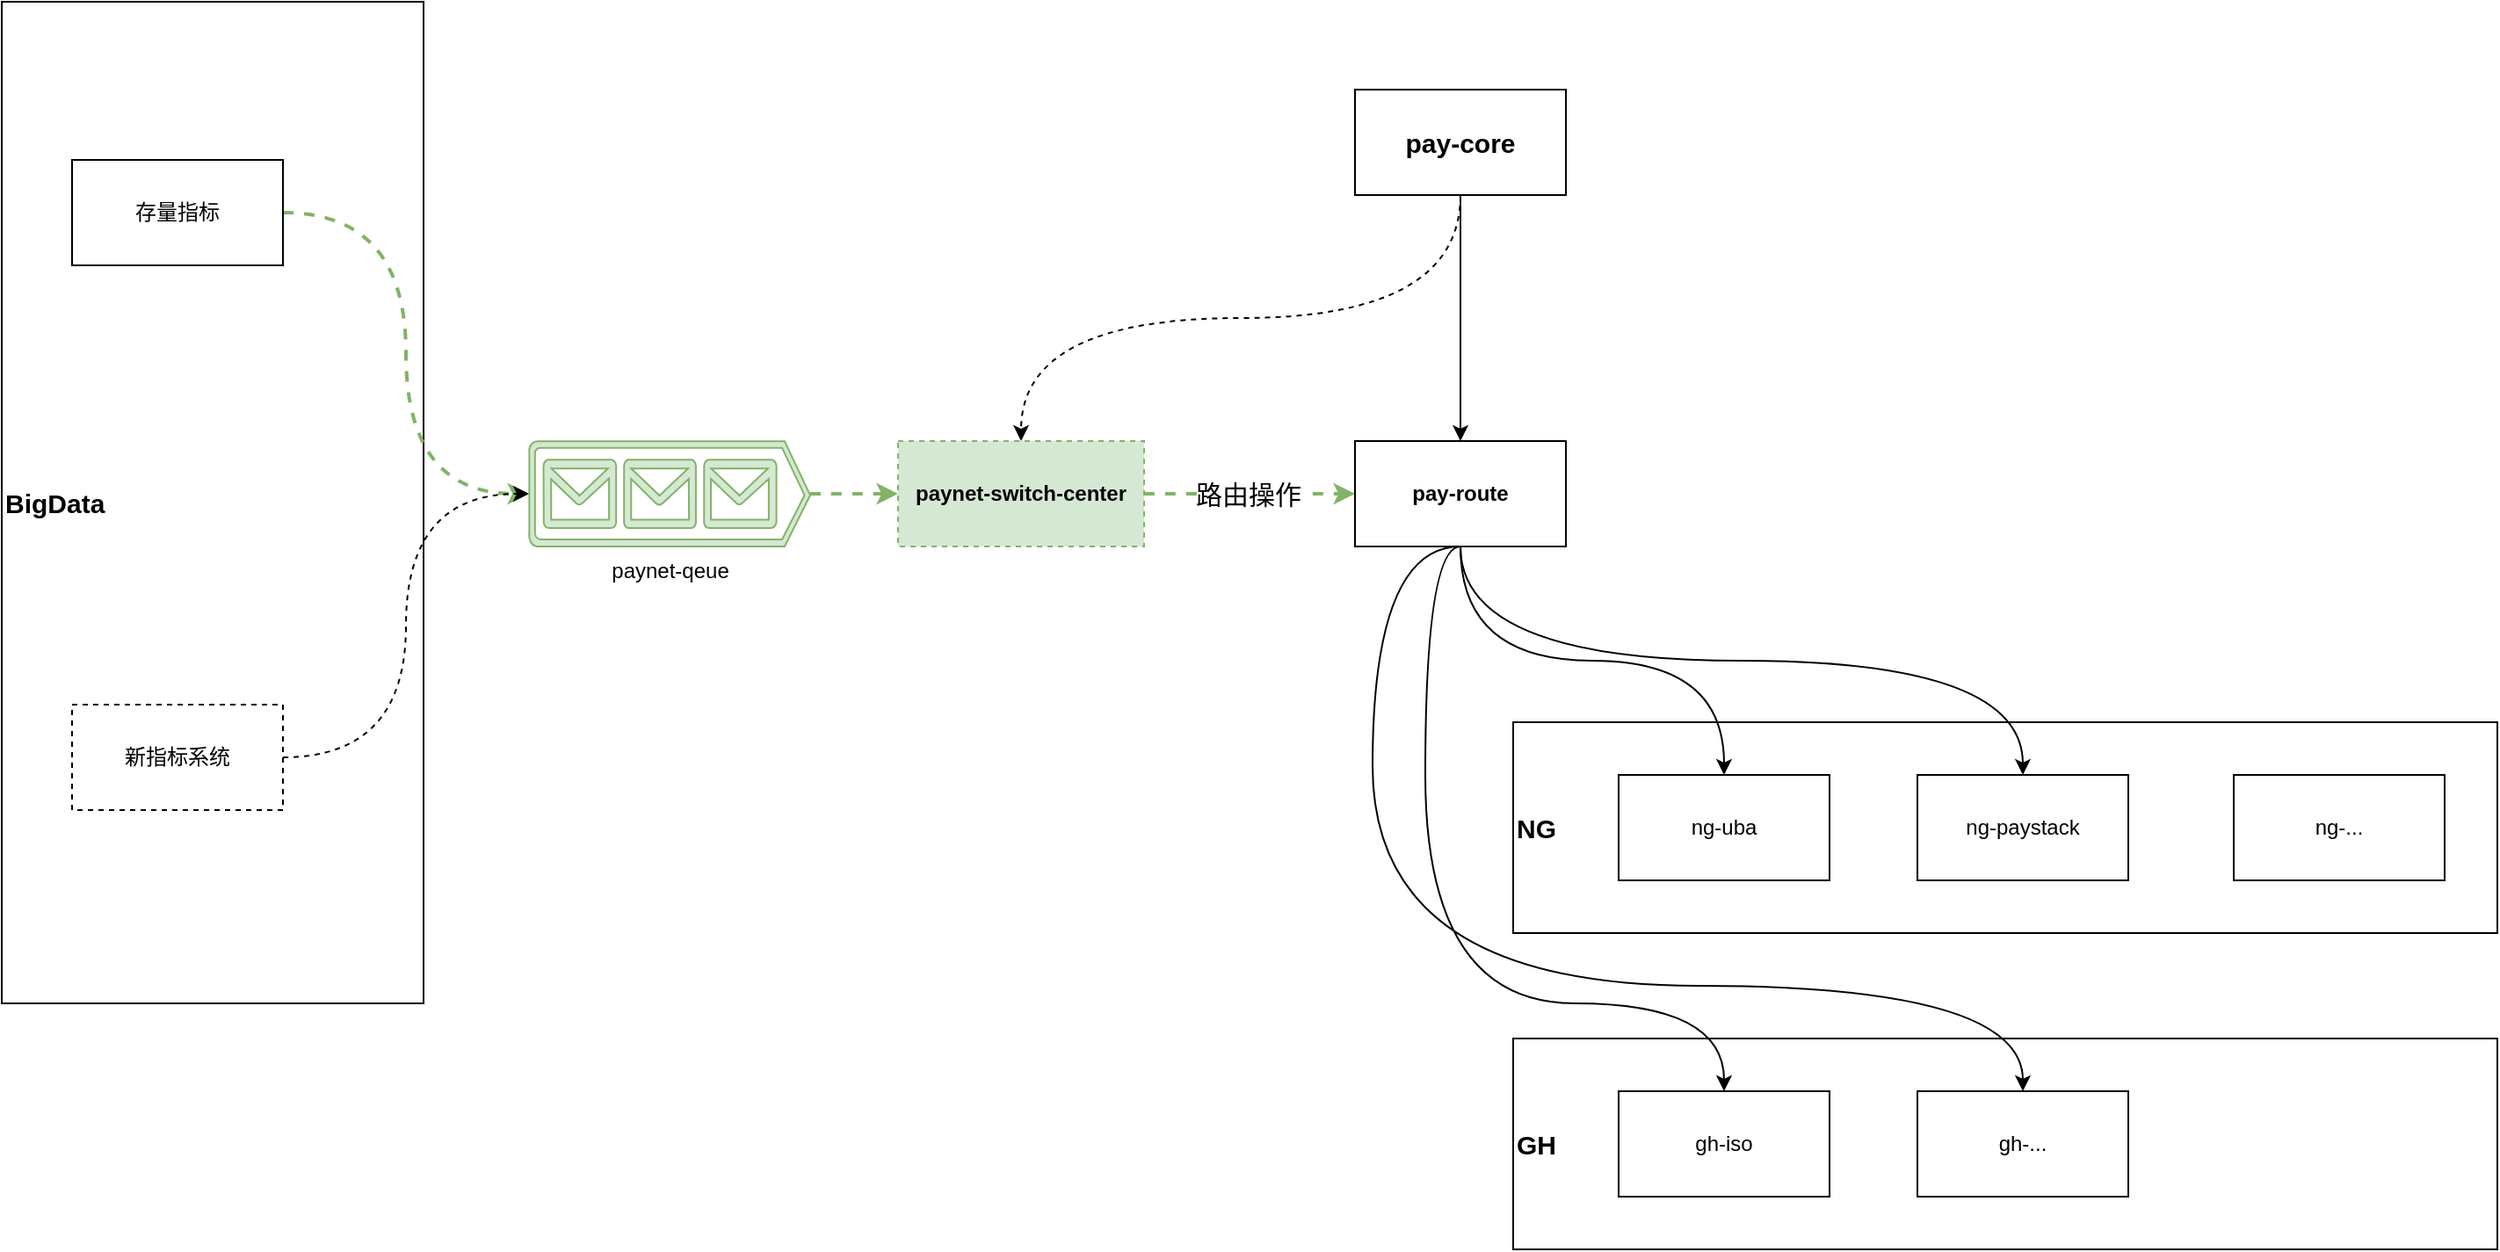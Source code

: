<mxfile version="20.8.13" type="github">
  <diagram name="第 1 页" id="7HFsUut6G2O7fMV5WUKX">
    <mxGraphModel dx="1306" dy="836" grid="1" gridSize="10" guides="1" tooltips="1" connect="1" arrows="1" fold="1" page="1" pageScale="1" pageWidth="827" pageHeight="1169" math="0" shadow="0">
      <root>
        <mxCell id="0" />
        <mxCell id="1" parent="0" />
        <mxCell id="DI-Wg3GqYIHipQklgMcU-28" value="BigData" style="rounded=0;whiteSpace=wrap;html=1;fontSize=15;align=left;fontStyle=1" vertex="1" parent="1">
          <mxGeometry x="50" y="80" width="240" height="570" as="geometry" />
        </mxCell>
        <mxCell id="DI-Wg3GqYIHipQklgMcU-15" value="GH" style="rounded=0;whiteSpace=wrap;html=1;verticalAlign=middle;fontStyle=1;fontSize=15;align=left;" vertex="1" parent="1">
          <mxGeometry x="910" y="670" width="560" height="120" as="geometry" />
        </mxCell>
        <mxCell id="DI-Wg3GqYIHipQklgMcU-14" value="NG" style="rounded=0;whiteSpace=wrap;html=1;verticalAlign=middle;fontStyle=1;fontSize=15;align=left;" vertex="1" parent="1">
          <mxGeometry x="910" y="490" width="560" height="120" as="geometry" />
        </mxCell>
        <mxCell id="DI-Wg3GqYIHipQklgMcU-7" style="edgeStyle=orthogonalEdgeStyle;rounded=0;orthogonalLoop=1;jettySize=auto;html=1;entryX=0;entryY=0.5;entryDx=0;entryDy=0;entryPerimeter=0;curved=1;dashed=1;fillColor=#d5e8d4;strokeColor=#82b366;strokeWidth=2;" edge="1" parent="1" source="DI-Wg3GqYIHipQklgMcU-1" target="DI-Wg3GqYIHipQklgMcU-6">
          <mxGeometry relative="1" as="geometry" />
        </mxCell>
        <mxCell id="DI-Wg3GqYIHipQklgMcU-1" value="存量指标" style="rounded=0;whiteSpace=wrap;html=1;" vertex="1" parent="1">
          <mxGeometry x="90" y="170" width="120" height="60" as="geometry" />
        </mxCell>
        <mxCell id="DI-Wg3GqYIHipQklgMcU-8" style="edgeStyle=orthogonalEdgeStyle;curved=1;rounded=0;orthogonalLoop=1;jettySize=auto;html=1;entryX=0;entryY=0.5;entryDx=0;entryDy=0;entryPerimeter=0;dashed=1;" edge="1" parent="1" source="DI-Wg3GqYIHipQklgMcU-2" target="DI-Wg3GqYIHipQklgMcU-6">
          <mxGeometry relative="1" as="geometry" />
        </mxCell>
        <mxCell id="DI-Wg3GqYIHipQklgMcU-2" value="新指标系统" style="rounded=0;whiteSpace=wrap;html=1;dashed=1;" vertex="1" parent="1">
          <mxGeometry x="90" y="480" width="120" height="60" as="geometry" />
        </mxCell>
        <mxCell id="DI-Wg3GqYIHipQklgMcU-19" style="edgeStyle=orthogonalEdgeStyle;curved=1;rounded=0;orthogonalLoop=1;jettySize=auto;html=1;entryX=0;entryY=0.5;entryDx=0;entryDy=0;fontSize=15;fillColor=#d5e8d4;strokeColor=#82b366;dashed=1;strokeWidth=2;" edge="1" parent="1" source="DI-Wg3GqYIHipQklgMcU-4" target="DI-Wg3GqYIHipQklgMcU-10">
          <mxGeometry relative="1" as="geometry" />
        </mxCell>
        <mxCell id="DI-Wg3GqYIHipQklgMcU-20" value="路由操作" style="edgeLabel;html=1;align=center;verticalAlign=middle;resizable=0;points=[];fontSize=15;" vertex="1" connectable="0" parent="DI-Wg3GqYIHipQklgMcU-19">
          <mxGeometry x="-0.018" relative="1" as="geometry">
            <mxPoint as="offset" />
          </mxGeometry>
        </mxCell>
        <mxCell id="DI-Wg3GqYIHipQklgMcU-4" value="paynet-switch-center" style="rounded=0;whiteSpace=wrap;html=1;dashed=1;fillColor=#d5e8d4;strokeColor=#82b366;fontStyle=1" vertex="1" parent="1">
          <mxGeometry x="560" y="330" width="140" height="60" as="geometry" />
        </mxCell>
        <mxCell id="DI-Wg3GqYIHipQklgMcU-9" style="edgeStyle=orthogonalEdgeStyle;curved=1;rounded=0;orthogonalLoop=1;jettySize=auto;html=1;entryX=0;entryY=0.5;entryDx=0;entryDy=0;dashed=1;fillColor=#d5e8d4;strokeColor=#82b366;strokeWidth=2;" edge="1" parent="1" source="DI-Wg3GqYIHipQklgMcU-6" target="DI-Wg3GqYIHipQklgMcU-4">
          <mxGeometry relative="1" as="geometry" />
        </mxCell>
        <mxCell id="DI-Wg3GqYIHipQklgMcU-6" value="paynet-qeue" style="verticalLabelPosition=bottom;html=1;verticalAlign=top;align=center;strokeColor=#82b366;fillColor=#d5e8d4;shape=mxgraph.azure.queue_generic;pointerEvents=1;" vertex="1" parent="1">
          <mxGeometry x="350" y="330" width="160" height="60" as="geometry" />
        </mxCell>
        <mxCell id="DI-Wg3GqYIHipQklgMcU-24" style="edgeStyle=orthogonalEdgeStyle;curved=1;rounded=0;orthogonalLoop=1;jettySize=auto;html=1;entryX=0.5;entryY=0;entryDx=0;entryDy=0;fontSize=15;exitX=0.5;exitY=1;exitDx=0;exitDy=0;" edge="1" parent="1" source="DI-Wg3GqYIHipQklgMcU-10" target="DI-Wg3GqYIHipQklgMcU-11">
          <mxGeometry relative="1" as="geometry" />
        </mxCell>
        <mxCell id="DI-Wg3GqYIHipQklgMcU-25" style="edgeStyle=orthogonalEdgeStyle;curved=1;rounded=0;orthogonalLoop=1;jettySize=auto;html=1;entryX=0.5;entryY=0;entryDx=0;entryDy=0;fontSize=15;exitX=0.5;exitY=1;exitDx=0;exitDy=0;" edge="1" parent="1" source="DI-Wg3GqYIHipQklgMcU-10" target="DI-Wg3GqYIHipQklgMcU-12">
          <mxGeometry relative="1" as="geometry" />
        </mxCell>
        <mxCell id="DI-Wg3GqYIHipQklgMcU-27" style="edgeStyle=orthogonalEdgeStyle;curved=1;rounded=0;orthogonalLoop=1;jettySize=auto;html=1;entryX=0.5;entryY=0;entryDx=0;entryDy=0;fontSize=15;exitX=0.5;exitY=1;exitDx=0;exitDy=0;" edge="1" parent="1" source="DI-Wg3GqYIHipQklgMcU-10" target="DI-Wg3GqYIHipQklgMcU-17">
          <mxGeometry relative="1" as="geometry">
            <Array as="points">
              <mxPoint x="830" y="390" />
              <mxPoint x="830" y="640" />
              <mxPoint x="1200" y="640" />
            </Array>
          </mxGeometry>
        </mxCell>
        <mxCell id="DI-Wg3GqYIHipQklgMcU-10" value="pay-route" style="rounded=0;whiteSpace=wrap;html=1;fontStyle=1" vertex="1" parent="1">
          <mxGeometry x="820" y="330" width="120" height="60" as="geometry" />
        </mxCell>
        <mxCell id="DI-Wg3GqYIHipQklgMcU-11" value="ng-uba" style="rounded=0;whiteSpace=wrap;html=1;" vertex="1" parent="1">
          <mxGeometry x="970" y="520" width="120" height="60" as="geometry" />
        </mxCell>
        <mxCell id="DI-Wg3GqYIHipQklgMcU-12" value="ng-paystack" style="rounded=0;whiteSpace=wrap;html=1;" vertex="1" parent="1">
          <mxGeometry x="1140" y="520" width="120" height="60" as="geometry" />
        </mxCell>
        <mxCell id="DI-Wg3GqYIHipQklgMcU-13" value="ng-..." style="rounded=0;whiteSpace=wrap;html=1;" vertex="1" parent="1">
          <mxGeometry x="1320" y="520" width="120" height="60" as="geometry" />
        </mxCell>
        <mxCell id="DI-Wg3GqYIHipQklgMcU-16" value="gh-iso" style="rounded=0;whiteSpace=wrap;html=1;" vertex="1" parent="1">
          <mxGeometry x="970" y="700" width="120" height="60" as="geometry" />
        </mxCell>
        <mxCell id="DI-Wg3GqYIHipQklgMcU-17" value="gh-..." style="rounded=0;whiteSpace=wrap;html=1;" vertex="1" parent="1">
          <mxGeometry x="1140" y="700" width="120" height="60" as="geometry" />
        </mxCell>
        <mxCell id="DI-Wg3GqYIHipQklgMcU-22" style="edgeStyle=orthogonalEdgeStyle;curved=1;rounded=0;orthogonalLoop=1;jettySize=auto;html=1;entryX=0.5;entryY=0;entryDx=0;entryDy=0;fontSize=15;exitX=0.5;exitY=1;exitDx=0;exitDy=0;dashed=1;" edge="1" parent="1" source="DI-Wg3GqYIHipQklgMcU-21" target="DI-Wg3GqYIHipQklgMcU-4">
          <mxGeometry relative="1" as="geometry" />
        </mxCell>
        <mxCell id="DI-Wg3GqYIHipQklgMcU-23" style="edgeStyle=orthogonalEdgeStyle;curved=1;rounded=0;orthogonalLoop=1;jettySize=auto;html=1;entryX=0.5;entryY=0;entryDx=0;entryDy=0;fontSize=15;" edge="1" parent="1" source="DI-Wg3GqYIHipQklgMcU-21" target="DI-Wg3GqYIHipQklgMcU-10">
          <mxGeometry relative="1" as="geometry" />
        </mxCell>
        <mxCell id="DI-Wg3GqYIHipQklgMcU-21" value="pay-core" style="rounded=0;whiteSpace=wrap;html=1;fontSize=15;fontStyle=1" vertex="1" parent="1">
          <mxGeometry x="820" y="130" width="120" height="60" as="geometry" />
        </mxCell>
        <mxCell id="DI-Wg3GqYIHipQklgMcU-26" style="edgeStyle=orthogonalEdgeStyle;curved=1;rounded=0;orthogonalLoop=1;jettySize=auto;html=1;entryX=0.5;entryY=0;entryDx=0;entryDy=0;fontSize=15;exitX=0.5;exitY=1;exitDx=0;exitDy=0;" edge="1" parent="1" source="DI-Wg3GqYIHipQklgMcU-10" target="DI-Wg3GqYIHipQklgMcU-16">
          <mxGeometry relative="1" as="geometry">
            <Array as="points">
              <mxPoint x="860" y="390" />
              <mxPoint x="860" y="650" />
              <mxPoint x="1030" y="650" />
            </Array>
          </mxGeometry>
        </mxCell>
      </root>
    </mxGraphModel>
  </diagram>
</mxfile>
